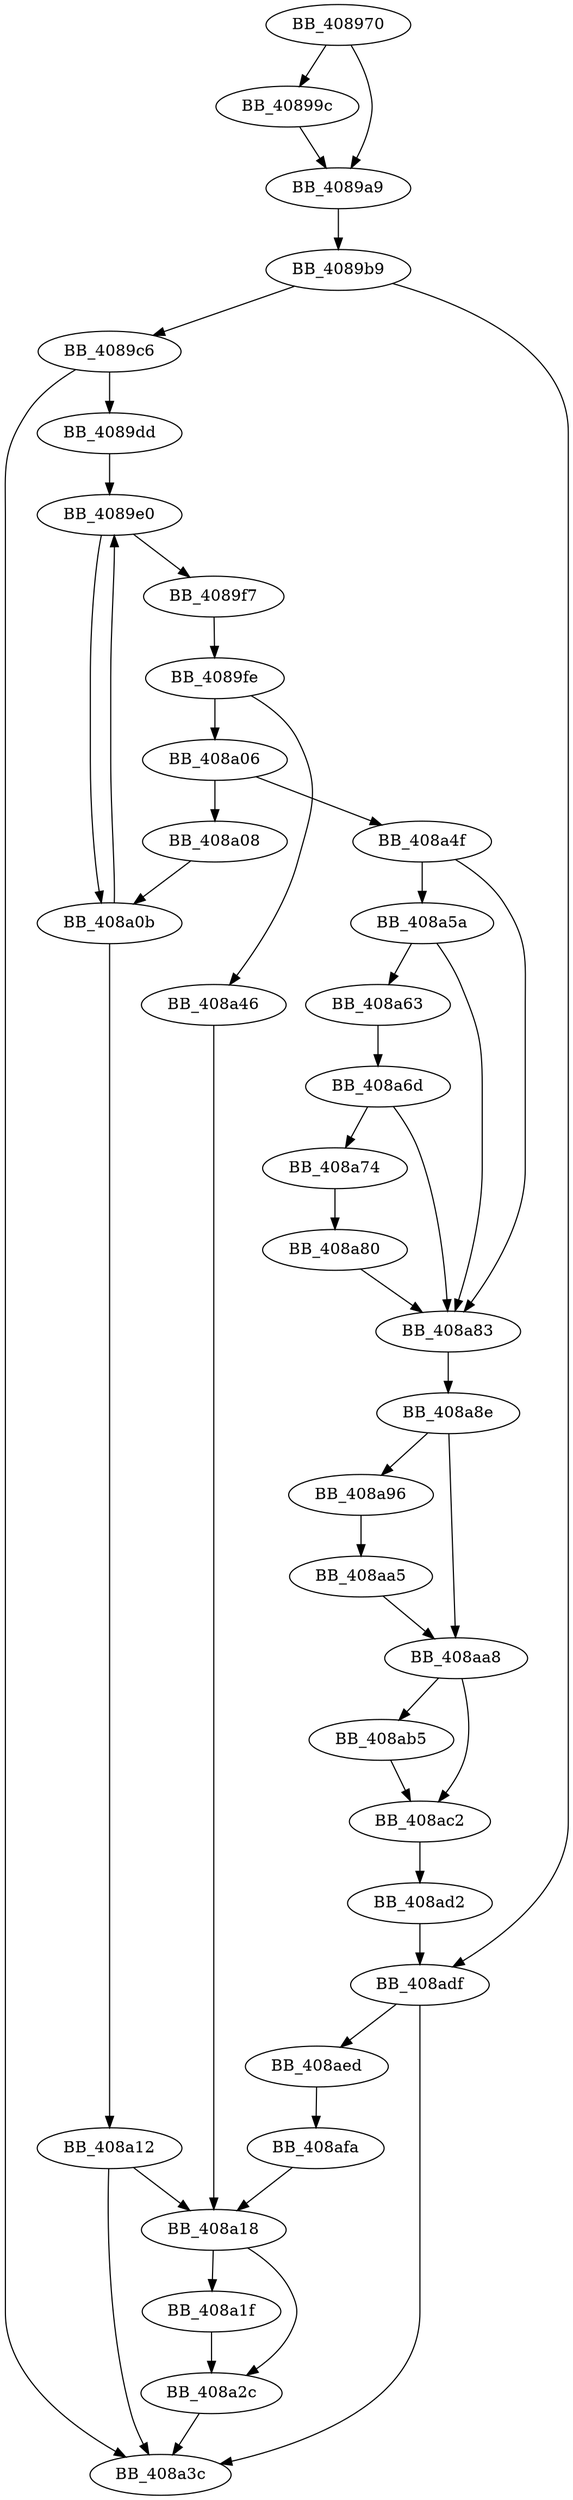 DiGraph SEH_40B790{
BB_408970->BB_40899c
BB_408970->BB_4089a9
BB_40899c->BB_4089a9
BB_4089a9->BB_4089b9
BB_4089b9->BB_4089c6
BB_4089b9->BB_408adf
BB_4089c6->BB_4089dd
BB_4089c6->BB_408a3c
BB_4089dd->BB_4089e0
BB_4089e0->BB_4089f7
BB_4089e0->BB_408a0b
BB_4089f7->BB_4089fe
BB_4089fe->BB_408a06
BB_4089fe->BB_408a46
BB_408a06->BB_408a08
BB_408a06->BB_408a4f
BB_408a08->BB_408a0b
BB_408a0b->BB_4089e0
BB_408a0b->BB_408a12
BB_408a12->BB_408a18
BB_408a12->BB_408a3c
BB_408a18->BB_408a1f
BB_408a18->BB_408a2c
BB_408a1f->BB_408a2c
BB_408a2c->BB_408a3c
BB_408a46->BB_408a18
BB_408a4f->BB_408a5a
BB_408a4f->BB_408a83
BB_408a5a->BB_408a63
BB_408a5a->BB_408a83
BB_408a63->BB_408a6d
BB_408a6d->BB_408a74
BB_408a6d->BB_408a83
BB_408a74->BB_408a80
BB_408a80->BB_408a83
BB_408a83->BB_408a8e
BB_408a8e->BB_408a96
BB_408a8e->BB_408aa8
BB_408a96->BB_408aa5
BB_408aa5->BB_408aa8
BB_408aa8->BB_408ab5
BB_408aa8->BB_408ac2
BB_408ab5->BB_408ac2
BB_408ac2->BB_408ad2
BB_408ad2->BB_408adf
BB_408adf->BB_408a3c
BB_408adf->BB_408aed
BB_408aed->BB_408afa
BB_408afa->BB_408a18
}
